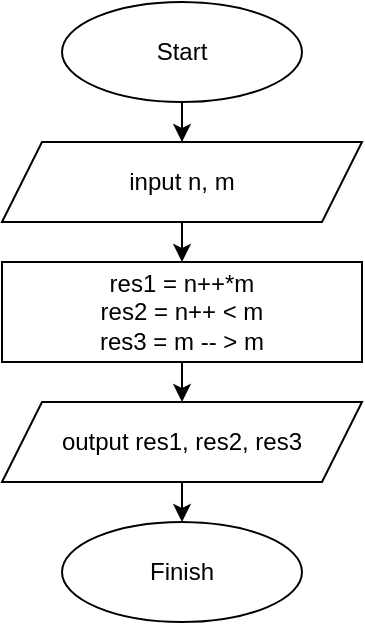 <mxfile version="24.7.17">
  <diagram name="Сторінка-1" id="9W7YPoLE95fgt-i6941y">
    <mxGraphModel dx="470" dy="487" grid="0" gridSize="10" guides="1" tooltips="1" connect="1" arrows="1" fold="1" page="1" pageScale="1" pageWidth="827" pageHeight="1169" math="0" shadow="0">
      <root>
        <mxCell id="0" />
        <mxCell id="1" parent="0" />
        <mxCell id="A_qU9X2pQf0G5yiEEf1S-7" style="edgeStyle=orthogonalEdgeStyle;rounded=0;orthogonalLoop=1;jettySize=auto;html=1;exitX=0.5;exitY=1;exitDx=0;exitDy=0;" edge="1" parent="1" source="A_qU9X2pQf0G5yiEEf1S-2" target="A_qU9X2pQf0G5yiEEf1S-3">
          <mxGeometry relative="1" as="geometry" />
        </mxCell>
        <mxCell id="A_qU9X2pQf0G5yiEEf1S-2" value="Start" style="ellipse;whiteSpace=wrap;html=1;" vertex="1" parent="1">
          <mxGeometry x="180" y="40" width="120" height="50" as="geometry" />
        </mxCell>
        <mxCell id="A_qU9X2pQf0G5yiEEf1S-8" style="edgeStyle=orthogonalEdgeStyle;rounded=0;orthogonalLoop=1;jettySize=auto;html=1;exitX=0.5;exitY=1;exitDx=0;exitDy=0;entryX=0.5;entryY=0;entryDx=0;entryDy=0;" edge="1" parent="1" source="A_qU9X2pQf0G5yiEEf1S-3" target="A_qU9X2pQf0G5yiEEf1S-4">
          <mxGeometry relative="1" as="geometry" />
        </mxCell>
        <mxCell id="A_qU9X2pQf0G5yiEEf1S-3" value="input n, m" style="shape=parallelogram;perimeter=parallelogramPerimeter;whiteSpace=wrap;html=1;fixedSize=1;" vertex="1" parent="1">
          <mxGeometry x="150" y="110" width="180" height="40" as="geometry" />
        </mxCell>
        <mxCell id="A_qU9X2pQf0G5yiEEf1S-9" style="edgeStyle=orthogonalEdgeStyle;rounded=0;orthogonalLoop=1;jettySize=auto;html=1;exitX=0.5;exitY=1;exitDx=0;exitDy=0;entryX=0.5;entryY=0;entryDx=0;entryDy=0;" edge="1" parent="1" source="A_qU9X2pQf0G5yiEEf1S-4" target="A_qU9X2pQf0G5yiEEf1S-5">
          <mxGeometry relative="1" as="geometry" />
        </mxCell>
        <mxCell id="A_qU9X2pQf0G5yiEEf1S-4" value="&lt;div&gt;res1 = n++*m&lt;/div&gt;&lt;div&gt;res2 = n++ &amp;lt; m&lt;/div&gt;&lt;div&gt;res3 = m -- &amp;gt; m&lt;br&gt;&lt;/div&gt;" style="rounded=0;whiteSpace=wrap;html=1;" vertex="1" parent="1">
          <mxGeometry x="150" y="170" width="180" height="50" as="geometry" />
        </mxCell>
        <mxCell id="A_qU9X2pQf0G5yiEEf1S-10" style="edgeStyle=orthogonalEdgeStyle;rounded=0;orthogonalLoop=1;jettySize=auto;html=1;exitX=0.5;exitY=1;exitDx=0;exitDy=0;entryX=0.5;entryY=0;entryDx=0;entryDy=0;" edge="1" parent="1" source="A_qU9X2pQf0G5yiEEf1S-5" target="A_qU9X2pQf0G5yiEEf1S-6">
          <mxGeometry relative="1" as="geometry" />
        </mxCell>
        <mxCell id="A_qU9X2pQf0G5yiEEf1S-5" value="output res1, res2, res3" style="shape=parallelogram;perimeter=parallelogramPerimeter;whiteSpace=wrap;html=1;fixedSize=1;" vertex="1" parent="1">
          <mxGeometry x="150" y="240" width="180" height="40" as="geometry" />
        </mxCell>
        <mxCell id="A_qU9X2pQf0G5yiEEf1S-6" value="Finish" style="ellipse;whiteSpace=wrap;html=1;" vertex="1" parent="1">
          <mxGeometry x="180" y="300" width="120" height="50" as="geometry" />
        </mxCell>
      </root>
    </mxGraphModel>
  </diagram>
</mxfile>

